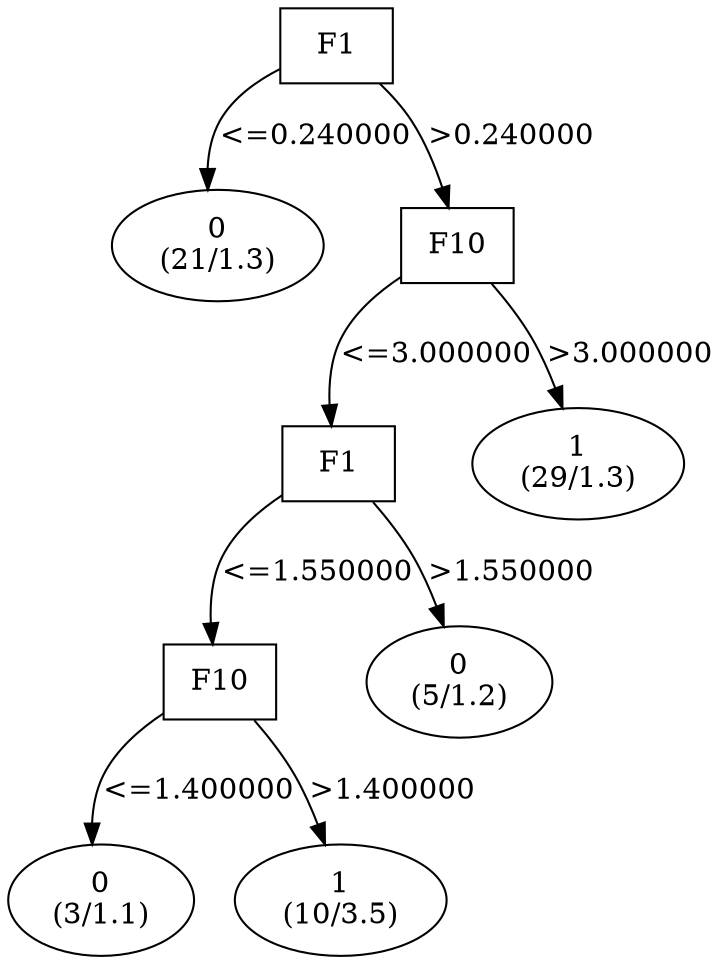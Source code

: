 digraph YaDT {
n0 [ shape=box, label="F1\n"]
n0 -> n1 [label="<=0.240000"]
n1 [ shape=ellipse, label="0\n(21/1.3)"]
n0 -> n2 [label=">0.240000"]
n2 [ shape=box, label="F10\n"]
n2 -> n3 [label="<=3.000000"]
n3 [ shape=box, label="F1\n"]
n3 -> n4 [label="<=1.550000"]
n4 [ shape=box, label="F10\n"]
n4 -> n5 [label="<=1.400000"]
n5 [ shape=ellipse, label="0\n(3/1.1)"]
n4 -> n6 [label=">1.400000"]
n6 [ shape=ellipse, label="1\n(10/3.5)"]
n3 -> n8 [label=">1.550000"]
n8 [ shape=ellipse, label="0\n(5/1.2)"]
n2 -> n10 [label=">3.000000"]
n10 [ shape=ellipse, label="1\n(29/1.3)"]
}
